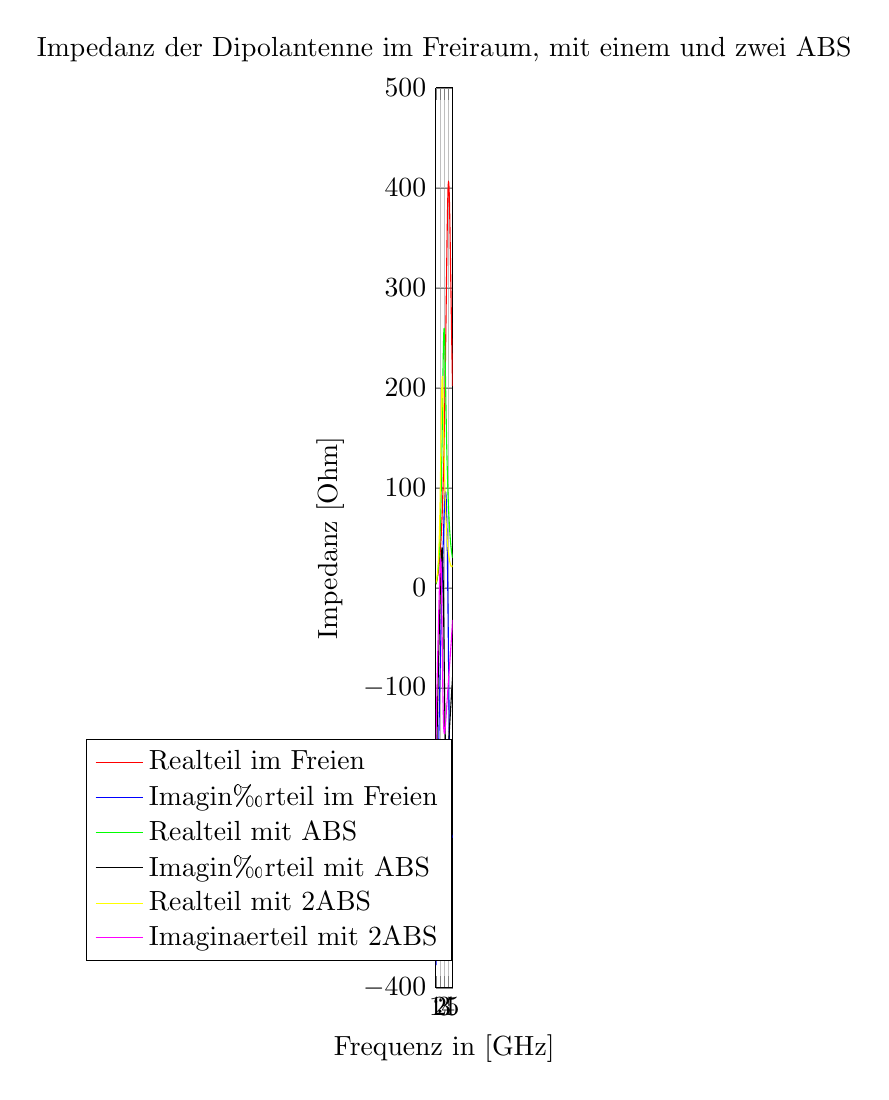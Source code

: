 % This file was created by matlab2tikz.
%
%The latest updates can be retrieved from
%  http://www.mathworks.com/matlabcentral/fileexchange/22022-matlab2tikz-matlab2tikz
%where you can also make suggestions and rate matlab2tikz.
%
\definecolor{mycolor1}{rgb}{1.0,1.0,0.0}%
\definecolor{mycolor2}{rgb}{1.0,0.0,1.0}%
%
\begin{tikzpicture}

\begin{axis}[%
width=6,
height=4.5in,
at={(0.758in,0.481in)},
scale only axis,
separate axis lines,
every outer x axis line/.append style={black},
every x tick label/.append style={font=\color{black}},
xmin=1,
xmax=5,
xlabel={Frequenz in [GHz]},
xmajorgrids,
every outer y axis line/.append style={black},
every y tick label/.append style={font=\color{black}},
ymin=-400,
ymax=500,
ylabel={Impedanz [Ohm]},
ymajorgrids,
axis background/.style={fill=white},
title={Impedanz der Dipolantenne im Freiraum, mit einem und zwei ABS},
legend style={at={(0.97,0.03)},anchor=south east,legend cell align=left,align=left,draw=black}
]
\addplot [color=red,solid]
  table[row sep=crcr]{%
1	3.585\\
1.02	3.854\\
1.04	4.137\\
1.06	4.433\\
1.08	4.743\\
1.1	5.065\\
1.12	5.4\\
1.14	5.748\\
1.16	6.108\\
1.18	6.48\\
1.2	6.864\\
1.22	7.26\\
1.24	7.668\\
1.26	8.089\\
1.28	8.521\\
1.3	8.965\\
1.32	9.422\\
1.34	9.89\\
1.36	10.371\\
1.38	10.864\\
1.4	11.369\\
1.42	11.888\\
1.44	12.419\\
1.46	12.964\\
1.48	13.523\\
1.5	14.095\\
1.52	14.682\\
1.54	15.284\\
1.56	15.902\\
1.58	16.534\\
1.6	17.183\\
1.62	17.848\\
1.64	18.529\\
1.66	19.229\\
1.68	19.945\\
1.7	20.681\\
1.72	21.435\\
1.74	22.208\\
1.76	23.002\\
1.78	23.816\\
1.8	24.652\\
1.82	25.509\\
1.84	26.389\\
1.86	27.292\\
1.88	28.219\\
1.9	29.171\\
1.92	30.148\\
1.94	31.151\\
1.96	32.18\\
1.98	33.238\\
2	34.324\\
2.02	35.44\\
2.04	36.585\\
2.06	37.762\\
2.08	38.971\\
2.1	40.214\\
2.12	41.49\\
2.14	42.802\\
2.16	44.15\\
2.18	45.535\\
2.2	46.959\\
2.22	48.422\\
2.24	49.926\\
2.26	51.472\\
2.28	53.062\\
2.3	54.696\\
2.32	56.376\\
2.34	58.103\\
2.36	59.879\\
2.38	61.706\\
2.4	63.584\\
2.42	65.516\\
2.44	67.503\\
2.46	69.546\\
2.48	71.647\\
2.5	73.809\\
2.52	76.032\\
2.54	78.318\\
2.56	80.67\\
2.58	83.089\\
2.6	85.577\\
2.62	88.136\\
2.64	90.768\\
2.66	93.475\\
2.68	96.259\\
2.7	99.122\\
2.72	102.066\\
2.74	105.094\\
2.76	108.206\\
2.78	111.407\\
2.8	114.696\\
2.82	118.078\\
2.84	121.553\\
2.86	125.123\\
2.88	128.791\\
2.9	132.559\\
2.92	136.428\\
2.94	140.4\\
2.96	144.478\\
2.98	148.661\\
3	152.953\\
3.02	157.353\\
3.04	161.863\\
3.06	166.485\\
3.08	171.218\\
3.1	176.063\\
3.12	181.02\\
3.14	186.089\\
3.16	191.269\\
3.18	196.558\\
3.2	201.957\\
3.22	207.461\\
3.24	213.07\\
3.26	218.78\\
3.28	224.588\\
3.3	230.488\\
3.32	236.476\\
3.34	242.546\\
3.36	248.692\\
3.38	254.907\\
3.4	261.181\\
3.42	267.506\\
3.44	273.873\\
3.46	280.269\\
3.48	286.683\\
3.5	293.103\\
3.52	299.514\\
3.54	305.902\\
3.56	312.25\\
3.58	318.544\\
3.6	324.765\\
3.62	330.895\\
3.64	336.916\\
3.66	342.809\\
3.68	348.553\\
3.7	354.13\\
3.72	359.52\\
3.74	364.701\\
3.76	369.655\\
3.78	374.362\\
3.8	378.803\\
3.82	382.961\\
3.84	386.817\\
3.86	390.356\\
3.88	393.563\\
3.9	396.425\\
3.92	398.93\\
3.94	401.068\\
3.96	402.832\\
3.98	404.214\\
4	405.211\\
4.02	405.822\\
4.04	406.045\\
4.06	405.883\\
4.08	405.341\\
4.1	404.424\\
4.12	403.139\\
4.14	401.498\\
4.16	399.511\\
4.18	397.19\\
4.2	394.55\\
4.22	391.606\\
4.24	388.374\\
4.26	384.872\\
4.28	381.116\\
4.3	377.124\\
4.32	372.916\\
4.34	368.509\\
4.36	363.922\\
4.38	359.172\\
4.4	354.279\\
4.42	349.258\\
4.44	344.127\\
4.46	338.903\\
4.48	333.601\\
4.5	328.237\\
4.52	322.824\\
4.54	317.376\\
4.56	311.906\\
4.58	306.427\\
4.6	300.948\\
4.62	295.482\\
4.64	290.035\\
4.66	284.619\\
4.68	279.239\\
4.7	273.903\\
4.72	268.617\\
4.74	263.386\\
4.76	258.215\\
4.78	253.108\\
4.8	248.069\\
4.82	243.101\\
4.84	238.206\\
4.86	233.386\\
4.88	228.642\\
4.9	223.977\\
4.92	219.39\\
4.94	214.882\\
4.96	210.453\\
4.98	206.104\\
5	201.835\\
};
\addlegendentry{Realteil im Freien};

\addplot [color=blue,solid]
  table[row sep=crcr]{%
1	-377.521\\
1.02	-367.647\\
1.04	-358.097\\
1.06	-348.853\\
1.08	-339.897\\
1.1	-331.213\\
1.12	-322.787\\
1.14	-314.605\\
1.16	-306.653\\
1.18	-298.921\\
1.2	-291.396\\
1.22	-284.068\\
1.24	-276.927\\
1.26	-269.963\\
1.28	-263.169\\
1.3	-256.536\\
1.32	-250.055\\
1.34	-243.72\\
1.36	-237.524\\
1.38	-231.46\\
1.4	-225.522\\
1.42	-219.704\\
1.44	-214\\
1.46	-208.406\\
1.48	-202.916\\
1.5	-197.525\\
1.52	-192.229\\
1.54	-187.025\\
1.56	-181.907\\
1.58	-176.872\\
1.6	-171.916\\
1.62	-167.037\\
1.64	-162.23\\
1.66	-157.493\\
1.68	-152.822\\
1.7	-148.215\\
1.72	-143.669\\
1.74	-139.181\\
1.76	-134.749\\
1.78	-130.37\\
1.8	-126.043\\
1.82	-121.765\\
1.84	-117.534\\
1.86	-113.348\\
1.88	-109.205\\
1.9	-105.104\\
1.92	-101.043\\
1.94	-97.021\\
1.96	-93.035\\
1.98	-89.084\\
2	-85.167\\
2.02	-81.283\\
2.04	-77.43\\
2.06	-73.608\\
2.08	-69.814\\
2.1	-66.048\\
2.12	-62.31\\
2.14	-58.598\\
2.16	-54.911\\
2.18	-51.248\\
2.2	-47.61\\
2.22	-43.995\\
2.24	-40.403\\
2.26	-36.832\\
2.28	-33.284\\
2.3	-29.756\\
2.32	-26.25\\
2.34	-22.764\\
2.36	-19.299\\
2.38	-15.854\\
2.4	-12.43\\
2.42	-9.027\\
2.44	-5.644\\
2.46	-2.282\\
2.48	1.059\\
2.5	4.378\\
2.52	7.674\\
2.54	10.948\\
2.56	14.198\\
2.58	17.423\\
2.6	20.623\\
2.62	23.797\\
2.64	26.943\\
2.66	30.059\\
2.68	33.145\\
2.7	36.199\\
2.72	39.218\\
2.74	42.201\\
2.76	45.145\\
2.78	48.049\\
2.8	50.91\\
2.82	53.724\\
2.84	56.49\\
2.86	59.203\\
2.88	61.861\\
2.9	64.459\\
2.92	66.994\\
2.94	69.462\\
2.96	71.858\\
2.98	74.177\\
3	76.416\\
3.02	78.567\\
3.04	80.626\\
3.06	82.587\\
3.08	84.444\\
3.1	86.189\\
3.12	87.818\\
3.14	89.322\\
3.16	90.693\\
3.18	91.925\\
3.2	93.01\\
3.22	93.938\\
3.24	94.703\\
3.26	95.294\\
3.28	95.704\\
3.3	95.923\\
3.32	95.942\\
3.34	95.752\\
3.36	95.344\\
3.38	94.708\\
3.4	93.835\\
3.42	92.717\\
3.44	91.344\\
3.46	89.708\\
3.48	87.802\\
3.5	85.618\\
3.52	83.149\\
3.54	80.389\\
3.56	77.333\\
3.58	73.977\\
3.6	70.317\\
3.62	66.352\\
3.64	62.081\\
3.66	57.505\\
3.68	52.625\\
3.7	47.446\\
3.72	41.972\\
3.74	36.212\\
3.76	30.174\\
3.78	23.868\\
3.8	17.306\\
3.82	10.503\\
3.84	3.475\\
3.86	-3.762\\
3.88	-11.188\\
3.9	-18.784\\
3.92	-26.529\\
3.94	-34.398\\
3.96	-42.371\\
3.98	-50.422\\
4	-58.528\\
4.02	-66.663\\
4.04	-74.803\\
4.06	-82.924\\
4.08	-91.001\\
4.1	-99.011\\
4.12	-106.931\\
4.14	-114.74\\
4.16	-122.417\\
4.18	-129.942\\
4.2	-137.298\\
4.22	-144.467\\
4.24	-151.436\\
4.26	-158.19\\
4.28	-164.718\\
4.3	-171.01\\
4.32	-177.057\\
4.34	-182.852\\
4.36	-188.391\\
4.38	-193.668\\
4.4	-198.683\\
4.42	-203.432\\
4.44	-207.918\\
4.46	-212.14\\
4.48	-216.101\\
4.5	-219.803\\
4.52	-223.252\\
4.54	-226.452\\
4.56	-229.409\\
4.58	-232.128\\
4.6	-234.616\\
4.62	-236.881\\
4.64	-238.929\\
4.66	-240.769\\
4.68	-242.409\\
4.7	-243.856\\
4.72	-245.118\\
4.74	-246.204\\
4.76	-247.121\\
4.78	-247.876\\
4.8	-248.478\\
4.82	-248.933\\
4.84	-249.25\\
4.86	-249.434\\
4.88	-249.492\\
4.9	-249.431\\
4.92	-249.257\\
4.94	-248.975\\
4.96	-248.591\\
4.98	-248.109\\
5	-247.535\\
};
\addlegendentry{Imagin‰rteil im Freien};

\addplot [color=green,solid]
  table[row sep=crcr]{%
1	3.94\\
1.02	4.247\\
1.04	4.568\\
1.06	4.902\\
1.08	5.251\\
1.1	5.614\\
1.12	5.992\\
1.14	6.386\\
1.16	6.796\\
1.18	7.222\\
1.2	7.666\\
1.22	8.128\\
1.24	8.609\\
1.26	9.109\\
1.28	9.63\\
1.3	10.172\\
1.32	10.735\\
1.34	11.322\\
1.36	11.933\\
1.38	12.569\\
1.4	13.231\\
1.42	13.921\\
1.44	14.639\\
1.46	15.386\\
1.48	16.165\\
1.5	16.977\\
1.52	17.822\\
1.54	18.703\\
1.56	19.621\\
1.58	20.578\\
1.6	21.576\\
1.62	22.616\\
1.64	23.7\\
1.66	24.831\\
1.68	26.011\\
1.7	27.242\\
1.72	28.526\\
1.74	29.866\\
1.76	31.264\\
1.78	32.723\\
1.8	34.246\\
1.82	35.836\\
1.84	37.496\\
1.86	39.229\\
1.88	41.038\\
1.9	42.927\\
1.92	44.9\\
1.94	46.961\\
1.96	49.112\\
1.98	51.359\\
2	53.706\\
2.02	56.156\\
2.04	58.713\\
2.06	61.384\\
2.08	64.171\\
2.1	67.08\\
2.12	70.114\\
2.14	73.28\\
2.16	76.58\\
2.18	80.019\\
2.2	83.603\\
2.22	87.334\\
2.24	91.216\\
2.26	95.252\\
2.28	99.446\\
2.3	103.799\\
2.32	108.313\\
2.34	112.989\\
2.36	117.826\\
2.38	122.822\\
2.4	127.975\\
2.42	133.28\\
2.44	138.731\\
2.46	144.32\\
2.48	150.037\\
2.5	155.869\\
2.52	161.8\\
2.54	167.815\\
2.56	173.892\\
2.58	180.008\\
2.6	186.137\\
2.62	192.25\\
2.64	198.316\\
2.66	204.301\\
2.68	210.169\\
2.7	215.881\\
2.72	221.398\\
2.74	226.68\\
2.76	231.688\\
2.78	236.381\\
2.8	240.721\\
2.82	244.674\\
2.84	248.205\\
2.86	251.286\\
2.88	253.894\\
2.9	256.007\\
2.92	257.613\\
2.94	258.703\\
2.96	259.276\\
2.98	259.334\\
3	258.888\\
3.02	257.952\\
3.04	256.546\\
3.06	254.694\\
3.08	252.422\\
3.1	249.762\\
3.12	246.745\\
3.14	243.406\\
3.16	239.779\\
3.18	235.898\\
3.2	231.799\\
3.22	227.515\\
3.24	223.076\\
3.26	218.515\\
3.28	213.859\\
3.3	209.136\\
3.32	204.368\\
3.34	199.579\\
3.36	194.788\\
3.38	190.013\\
3.4	185.27\\
3.42	180.573\\
3.44	175.933\\
3.46	171.361\\
3.48	166.865\\
3.5	162.453\\
3.52	158.13\\
3.54	153.9\\
3.56	149.769\\
3.58	145.737\\
3.6	141.808\\
3.62	137.981\\
3.64	134.258\\
3.66	130.639\\
3.68	127.122\\
3.7	123.707\\
3.72	120.393\\
3.74	117.178\\
3.76	114.061\\
3.78	111.039\\
3.8	108.11\\
3.82	105.272\\
3.84	102.524\\
3.86	99.861\\
3.88	97.283\\
3.9	94.786\\
3.92	92.368\\
3.94	90.026\\
3.96	87.758\\
3.98	85.561\\
4	83.434\\
4.02	81.373\\
4.04	79.375\\
4.06	77.44\\
4.08	75.564\\
4.1	73.746\\
4.12	71.983\\
4.14	70.273\\
4.16	68.615\\
4.18	67.008\\
4.2	65.448\\
4.22	63.936\\
4.24	62.468\\
4.26	61.044\\
4.28	59.663\\
4.3	58.323\\
4.32	57.022\\
4.34	55.76\\
4.36	54.535\\
4.38	53.347\\
4.4	52.193\\
4.42	51.073\\
4.44	49.986\\
4.46	48.931\\
4.48	47.907\\
4.5	46.914\\
4.52	45.949\\
4.54	45.013\\
4.56	44.104\\
4.58	43.223\\
4.6	42.367\\
4.62	41.537\\
4.64	40.732\\
4.66	39.951\\
4.68	39.194\\
4.7	38.46\\
4.72	37.749\\
4.74	37.06\\
4.76	36.392\\
4.78	35.746\\
4.8	35.121\\
4.82	34.517\\
4.84	33.933\\
4.86	33.369\\
4.88	32.824\\
4.9	32.3\\
4.92	31.794\\
4.94	31.308\\
4.96	30.84\\
4.98	30.392\\
5	29.962\\
};
\addlegendentry{Realteil mit ABS};

\addplot [color=black,solid]
  table[row sep=crcr]{%
1	-219.449\\
1.02	-213.066\\
1.04	-206.874\\
1.06	-200.861\\
1.08	-195.016\\
1.1	-189.328\\
1.12	-183.789\\
1.14	-178.39\\
1.16	-173.121\\
1.18	-167.977\\
1.2	-162.949\\
1.22	-158.031\\
1.24	-153.216\\
1.26	-148.499\\
1.28	-143.874\\
1.3	-139.336\\
1.32	-134.879\\
1.34	-130.5\\
1.36	-126.193\\
1.38	-121.955\\
1.4	-117.782\\
1.42	-113.67\\
1.44	-109.615\\
1.46	-105.614\\
1.48	-101.665\\
1.5	-97.764\\
1.52	-93.909\\
1.54	-90.096\\
1.56	-86.325\\
1.58	-82.591\\
1.6	-78.893\\
1.62	-75.23\\
1.64	-71.599\\
1.66	-67.999\\
1.68	-64.429\\
1.7	-60.886\\
1.72	-57.37\\
1.74	-53.879\\
1.76	-50.414\\
1.78	-46.973\\
1.8	-43.555\\
1.82	-40.161\\
1.84	-36.79\\
1.86	-33.442\\
1.88	-30.118\\
1.9	-26.819\\
1.92	-23.545\\
1.94	-20.297\\
1.96	-17.077\\
1.98	-13.887\\
2	-10.729\\
2.02	-7.606\\
2.04	-4.519\\
2.06	-1.474\\
2.08	1.526\\
2.1	4.477\\
2.12	7.373\\
2.14	10.21\\
2.16	12.98\\
2.18	15.676\\
2.2	18.291\\
2.22	20.817\\
2.24	23.244\\
2.26	25.561\\
2.28	27.758\\
2.3	29.823\\
2.32	31.742\\
2.34	33.502\\
2.36	35.087\\
2.38	36.483\\
2.4	37.672\\
2.42	38.638\\
2.44	39.361\\
2.46	39.824\\
2.48	40.007\\
2.5	39.892\\
2.52	39.458\\
2.54	38.688\\
2.56	37.563\\
2.58	36.066\\
2.6	34.183\\
2.62	31.899\\
2.64	29.203\\
2.66	26.089\\
2.68	22.55\\
2.7	18.587\\
2.72	14.204\\
2.74	9.408\\
2.76	4.213\\
2.78	-1.362\\
2.8	-7.295\\
2.82	-13.556\\
2.84	-20.113\\
2.86	-26.928\\
2.88	-33.959\\
2.9	-41.163\\
2.92	-48.494\\
2.94	-55.903\\
2.96	-63.342\\
2.98	-70.763\\
3	-78.12\\
3.02	-85.37\\
3.04	-92.469\\
3.06	-99.38\\
3.08	-106.07\\
3.1	-112.509\\
3.12	-118.671\\
3.14	-124.535\\
3.16	-130.086\\
3.18	-135.311\\
3.2	-140.202\\
3.22	-144.757\\
3.24	-148.973\\
3.26	-152.853\\
3.28	-156.403\\
3.3	-159.63\\
3.32	-162.544\\
3.34	-165.154\\
3.36	-167.473\\
3.38	-169.514\\
3.4	-171.29\\
3.42	-172.816\\
3.44	-174.104\\
3.46	-175.169\\
3.48	-176.025\\
3.5	-176.686\\
3.52	-177.163\\
3.54	-177.471\\
3.56	-177.621\\
3.58	-177.625\\
3.6	-177.493\\
3.62	-177.237\\
3.64	-176.866\\
3.66	-176.39\\
3.68	-175.816\\
3.7	-175.154\\
3.72	-174.411\\
3.74	-173.594\\
3.76	-172.71\\
3.78	-171.764\\
3.8	-170.763\\
3.82	-169.712\\
3.84	-168.616\\
3.86	-167.479\\
3.88	-166.306\\
3.9	-165.1\\
3.92	-163.865\\
3.94	-162.605\\
3.96	-161.322\\
3.98	-160.019\\
4	-158.698\\
4.02	-157.362\\
4.04	-156.013\\
4.06	-154.652\\
4.08	-153.281\\
4.1	-151.902\\
4.12	-150.515\\
4.14	-149.122\\
4.16	-147.723\\
4.18	-146.32\\
4.2	-144.914\\
4.22	-143.505\\
4.24	-142.094\\
4.26	-140.682\\
4.28	-139.269\\
4.3	-137.856\\
4.32	-136.443\\
4.34	-135.03\\
4.36	-133.619\\
4.38	-132.208\\
4.4	-130.8\\
4.42	-129.393\\
4.44	-127.988\\
4.46	-126.585\\
4.48	-125.185\\
4.5	-123.787\\
4.52	-122.391\\
4.54	-120.998\\
4.56	-119.607\\
4.58	-118.219\\
4.6	-116.833\\
4.62	-115.45\\
4.64	-114.069\\
4.66	-112.69\\
4.68	-111.313\\
4.7	-109.939\\
4.72	-108.566\\
4.74	-107.194\\
4.76	-105.825\\
4.78	-104.456\\
4.8	-103.089\\
4.82	-101.722\\
4.84	-100.356\\
4.86	-98.991\\
4.88	-97.626\\
4.9	-96.26\\
4.92	-94.895\\
4.94	-93.529\\
4.96	-92.162\\
4.98	-90.795\\
5	-89.426\\
};
\addlegendentry{Imagin‰rteil mit ABS};

\addplot [color=mycolor1,solid]
  table[row sep=crcr]{%
1	5.23\\
1.02	5.576\\
1.04	5.942\\
1.06	6.326\\
1.08	6.732\\
1.1	7.158\\
1.12	7.606\\
1.14	8.078\\
1.16	8.574\\
1.18	9.096\\
1.2	9.645\\
1.22	10.222\\
1.24	10.829\\
1.26	11.467\\
1.28	12.139\\
1.3	12.846\\
1.32	13.59\\
1.34	14.374\\
1.36	15.199\\
1.38	16.068\\
1.4	16.984\\
1.42	17.949\\
1.44	18.966\\
1.46	20.04\\
1.48	21.171\\
1.5	22.365\\
1.52	23.625\\
1.54	24.955\\
1.56	26.359\\
1.58	27.842\\
1.6	29.408\\
1.62	31.062\\
1.64	32.809\\
1.66	34.656\\
1.68	36.607\\
1.7	38.669\\
1.72	40.848\\
1.74	43.151\\
1.76	45.584\\
1.78	48.154\\
1.8	50.869\\
1.82	53.736\\
1.84	56.762\\
1.86	59.954\\
1.88	63.32\\
1.9	66.867\\
1.92	70.601\\
1.94	74.528\\
1.96	78.654\\
1.98	82.981\\
2	87.514\\
2.02	92.254\\
2.04	97.198\\
2.06	102.344\\
2.08	107.687\\
2.1	113.215\\
2.12	118.916\\
2.14	124.773\\
2.16	130.763\\
2.18	136.859\\
2.2	143.029\\
2.22	149.234\\
2.24	155.431\\
2.26	161.572\\
2.28	167.604\\
2.3	173.47\\
2.32	179.11\\
2.34	184.463\\
2.36	189.468\\
2.38	194.067\\
2.4	198.203\\
2.42	201.828\\
2.44	204.898\\
2.46	207.38\\
2.48	209.25\\
2.5	210.495\\
2.52	211.113\\
2.54	211.113\\
2.56	210.512\\
2.58	209.339\\
2.6	207.63\\
2.62	205.426\\
2.64	202.773\\
2.66	199.721\\
2.68	196.32\\
2.7	192.622\\
2.72	188.677\\
2.74	184.531\\
2.76	180.23\\
2.78	175.815\\
2.8	171.324\\
2.82	166.79\\
2.84	162.244\\
2.86	157.712\\
2.88	153.215\\
2.9	148.773\\
2.92	144.402\\
2.94	140.115\\
2.96	135.921\\
2.98	131.83\\
3	127.846\\
3.02	123.975\\
3.04	120.22\\
3.06	116.581\\
3.08	113.06\\
3.1	109.655\\
3.12	106.367\\
3.14	103.193\\
3.16	100.131\\
3.18	97.179\\
3.2	94.333\\
3.22	91.592\\
3.24	88.951\\
3.26	86.407\\
3.28	83.957\\
3.3	81.598\\
3.32	79.326\\
3.34	77.139\\
3.36	75.032\\
3.38	73.003\\
3.4	71.049\\
3.42	69.166\\
3.44	67.352\\
3.46	65.603\\
3.48	63.917\\
3.5	62.291\\
3.52	60.723\\
3.54	59.209\\
3.56	57.748\\
3.58	56.336\\
3.6	54.972\\
3.62	53.654\\
3.64	52.38\\
3.66	51.148\\
3.68	49.956\\
3.7	48.802\\
3.72	47.687\\
3.74	46.607\\
3.76	45.561\\
3.78	44.55\\
3.8	43.57\\
3.82	42.621\\
3.84	41.702\\
3.86	40.811\\
3.88	39.949\\
3.9	39.112\\
3.92	38.303\\
3.94	37.517\\
3.96	36.756\\
3.98	36.019\\
4	35.304\\
4.02	34.61\\
4.04	33.938\\
4.06	33.287\\
4.08	32.656\\
4.1	32.044\\
4.12	31.451\\
4.14	30.876\\
4.16	30.32\\
4.18	29.781\\
4.2	29.259\\
4.22	28.754\\
4.24	28.266\\
4.26	27.794\\
4.28	27.338\\
4.3	26.898\\
4.32	26.473\\
4.34	26.064\\
4.36	25.67\\
4.38	25.292\\
4.4	24.928\\
4.42	24.58\\
4.44	24.247\\
4.46	23.929\\
4.48	23.626\\
4.5	23.338\\
4.52	23.066\\
4.54	22.81\\
4.56	22.57\\
4.58	22.345\\
4.6	22.138\\
4.62	21.947\\
4.64	21.773\\
4.66	21.617\\
4.68	21.479\\
4.7	21.36\\
4.72	21.26\\
4.74	21.181\\
4.76	21.122\\
4.78	21.086\\
4.8	21.072\\
4.82	21.082\\
4.84	21.116\\
4.86	21.177\\
4.88	21.265\\
4.9	21.383\\
4.92	21.53\\
4.94	21.711\\
4.96	21.925\\
4.98	22.175\\
5	22.464\\
};
\addlegendentry{Realteil mit 2ABS};

\addplot [color=mycolor2,solid]
  table[row sep=crcr]{%
1	-156.468\\
1.02	-151.348\\
1.04	-146.363\\
1.06	-141.506\\
1.08	-136.766\\
1.1	-132.137\\
1.12	-127.611\\
1.14	-123.181\\
1.16	-118.841\\
1.18	-114.584\\
1.2	-110.405\\
1.22	-106.298\\
1.24	-102.259\\
1.26	-98.282\\
1.28	-94.364\\
1.3	-90.5\\
1.32	-86.686\\
1.34	-82.918\\
1.36	-79.194\\
1.38	-75.509\\
1.4	-71.862\\
1.42	-68.249\\
1.44	-64.667\\
1.46	-61.115\\
1.48	-57.59\\
1.5	-54.092\\
1.52	-50.617\\
1.54	-47.165\\
1.56	-43.736\\
1.58	-40.328\\
1.6	-36.941\\
1.62	-33.575\\
1.64	-30.232\\
1.66	-26.911\\
1.68	-23.614\\
1.7	-20.344\\
1.72	-17.102\\
1.74	-13.893\\
1.76	-10.72\\
1.78	-7.589\\
1.8	-4.504\\
1.82	-1.473\\
1.84	1.497\\
1.86	4.397\\
1.88	7.215\\
1.9	9.942\\
1.92	12.562\\
1.94	15.062\\
1.96	17.425\\
1.98	19.633\\
2	21.666\\
2.02	23.501\\
2.04	25.116\\
2.06	26.484\\
2.08	27.578\\
2.1	28.371\\
2.12	28.832\\
2.14	28.933\\
2.16	28.643\\
2.18	27.933\\
2.2	26.775\\
2.22	25.144\\
2.24	23.019\\
2.26	20.383\\
2.28	17.224\\
2.3	13.539\\
2.32	9.331\\
2.34	4.614\\
2.36	-0.592\\
2.38	-6.255\\
2.4	-12.333\\
2.42	-18.777\\
2.44	-25.53\\
2.46	-32.528\\
2.48	-39.701\\
2.5	-46.979\\
2.52	-54.289\\
2.54	-61.56\\
2.56	-68.726\\
2.58	-75.724\\
2.6	-82.498\\
2.62	-88.998\\
2.64	-95.185\\
2.66	-101.025\\
2.68	-106.495\\
2.7	-111.578\\
2.72	-116.265\\
2.74	-120.553\\
2.76	-124.444\\
2.78	-127.946\\
2.8	-131.071\\
2.82	-133.833\\
2.84	-136.248\\
2.86	-138.336\\
2.88	-140.116\\
2.9	-141.607\\
2.92	-142.83\\
2.94	-143.804\\
2.96	-144.549\\
2.98	-145.083\\
3	-145.425\\
3.02	-145.591\\
3.04	-145.596\\
3.06	-145.456\\
3.08	-145.185\\
3.1	-144.796\\
3.12	-144.299\\
3.14	-143.706\\
3.16	-143.028\\
3.18	-142.272\\
3.2	-141.449\\
3.22	-140.564\\
3.24	-139.625\\
3.26	-138.639\\
3.28	-137.61\\
3.3	-136.545\\
3.32	-135.447\\
3.34	-134.322\\
3.36	-133.173\\
3.38	-132.003\\
3.4	-130.815\\
3.42	-129.613\\
3.44	-128.4\\
3.46	-127.176\\
3.48	-125.945\\
3.5	-124.708\\
3.52	-123.466\\
3.54	-122.222\\
3.56	-120.976\\
3.58	-119.729\\
3.6	-118.481\\
3.62	-117.235\\
3.64	-115.989\\
3.66	-114.745\\
3.68	-113.503\\
3.7	-112.263\\
3.72	-111.026\\
3.74	-109.792\\
3.76	-108.561\\
3.78	-107.334\\
3.8	-106.11\\
3.82	-104.889\\
3.84	-103.673\\
3.86	-102.461\\
3.88	-101.252\\
3.9	-100.047\\
3.92	-98.846\\
3.94	-97.649\\
3.96	-96.456\\
3.98	-95.266\\
4	-94.08\\
4.02	-92.897\\
4.04	-91.717\\
4.06	-90.54\\
4.08	-89.366\\
4.1	-88.194\\
4.12	-87.025\\
4.14	-85.857\\
4.16	-84.692\\
4.18	-83.527\\
4.2	-82.364\\
4.22	-81.202\\
4.24	-80.04\\
4.26	-78.878\\
4.28	-77.716\\
4.3	-76.554\\
4.32	-75.391\\
4.34	-74.227\\
4.36	-73.061\\
4.38	-71.893\\
4.4	-70.722\\
4.42	-69.549\\
4.44	-68.373\\
4.46	-67.193\\
4.48	-66.008\\
4.5	-64.82\\
4.52	-63.626\\
4.54	-62.426\\
4.56	-61.221\\
4.58	-60.009\\
4.6	-58.79\\
4.62	-57.564\\
4.64	-56.329\\
4.66	-55.086\\
4.68	-53.834\\
4.7	-52.572\\
4.72	-51.299\\
4.74	-50.016\\
4.76	-48.721\\
4.78	-47.414\\
4.8	-46.094\\
4.82	-44.761\\
4.84	-43.414\\
4.86	-42.052\\
4.88	-40.675\\
4.9	-39.283\\
4.92	-37.874\\
4.94	-36.448\\
4.96	-35.005\\
4.98	-33.544\\
5	-32.065\\
};
\addlegendentry{Imaginaerteil mit 2ABS};

\end{axis}
\end{tikzpicture}%